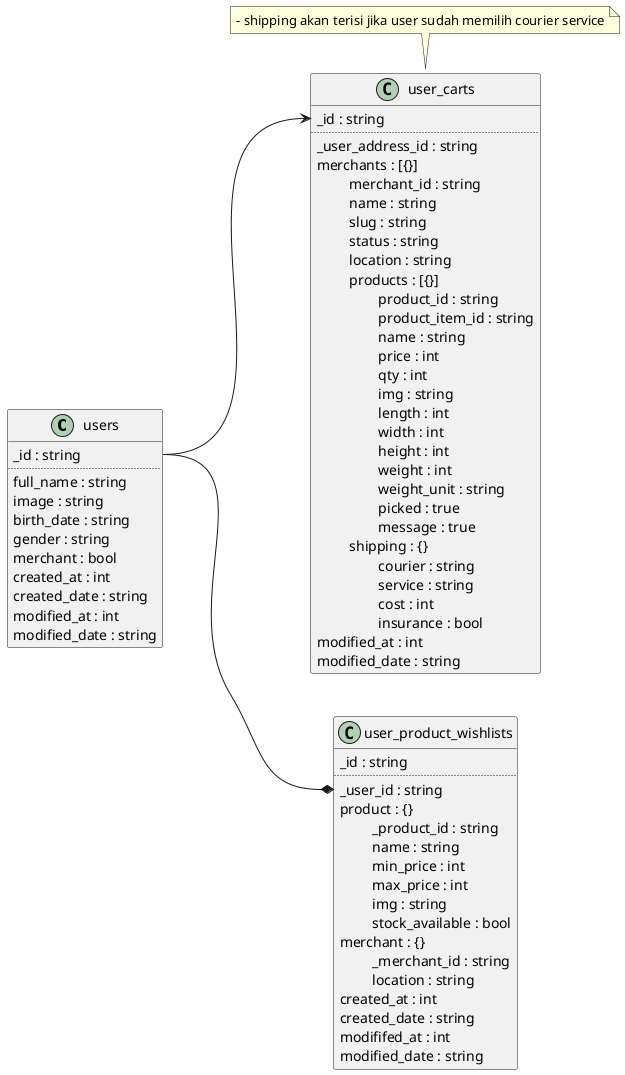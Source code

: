 @startuml
left to right direction

class users {
    _id : string
    ..
    full_name : string
    image : string
    birth_date : string
    gender : string
    merchant : bool
    created_at : int
    created_date : string
    modified_at : int
    modified_date : string
}

class user_carts {
    _id : string
    ..
    _user_address_id : string
    merchants : [{}]
    \t merchant_id : string
    \t name : string
    \t slug : string
    \t status : string
    \t location : string
    \t products : [{}]
    \t\t product_id : string
    \t\t product_item_id : string
    \t\t name : string
    \t\t price : int
    \t\t qty : int
    \t\t img : string
    \t\t length : int
	\t\t width : int
	\t\t height : int
    \t\t weight : int
    \t\t weight_unit : string
    \t\t picked : true
    \t\t message : true
    \t shipping : {}
    \t\t courier : string
    \t\t service : string
    \t\t cost : int
    \t\t insurance : bool
    modified_at : int
    modified_date : string
}
note top of user_carts 
    - shipping akan terisi jika user sudah memilih courier service
end note

class user_product_wishlists {
    _id : string
    ..
    _user_id : string
    product : {}
    \t _product_id : string
    \t name : string
    \t min_price : int
    \t max_price : int
    \t img : string
    \t stock_available : bool
    merchant : {}
    \t _merchant_id : string
    \t location : string
    created_at : int
    created_date : string
    modififed_at : int
    modified_date : string
}

users::_id --> user_carts::_id
users::_id --* user_product_wishlists::_user_id
@enduml